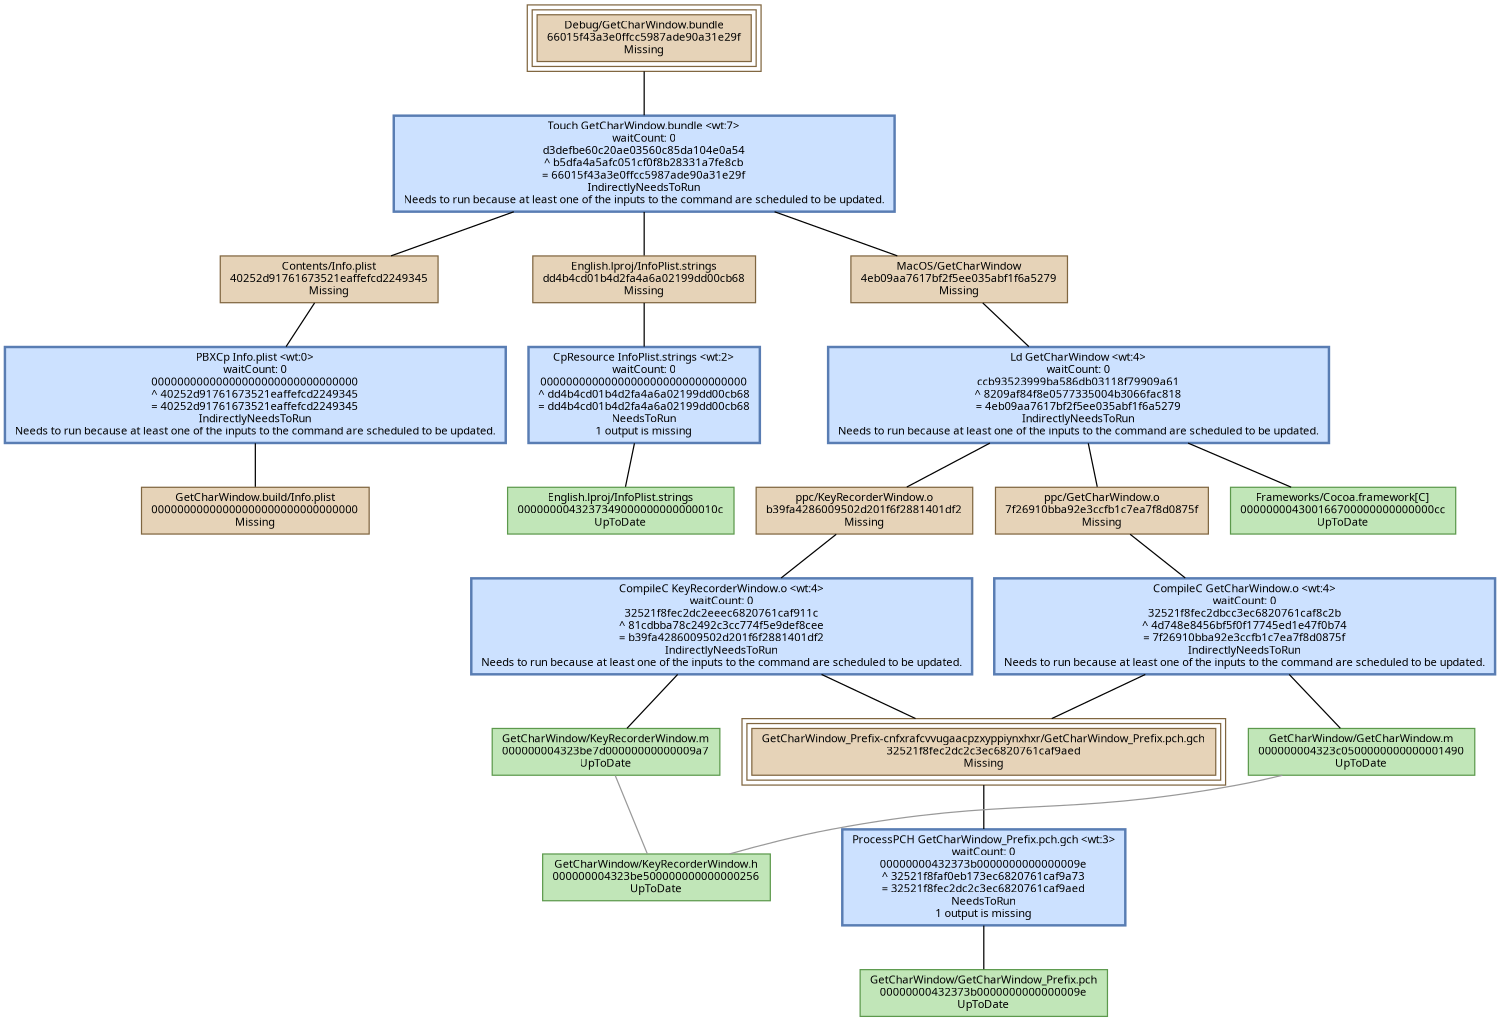 digraph GetCharWindow {
   size = "10.000000,8.500000";
   concentrate = false;

   node [ shape = box, style = filled, color = "0.3 0.5 0.6", fillcolor = "0.3 0.2 0.9", fontname = "Monaco", fontsize = "9" ];
   n00001 [ label = "Debug/GetCharWindow.bundle\n66015f43a3e0ffcc5987ade90a31e29f\nMissing", color = "0.1 0.5 0.5", fillcolor = "0.1 0.2 0.9", peripheries = 3 ];
   n00002 [ label = "Contents/Info.plist\n40252d91761673521eaffefcd2249345\nMissing", color = "0.1 0.5 0.5", fillcolor = "0.1 0.2 0.9" ];
   n00003 [ label = "GetCharWindow.build/Info.plist\n00000000000000000000000000000000\nMissing", color = "0.1 0.5 0.5", fillcolor = "0.1 0.2 0.9" ];
   n00004 [ label = "English.lproj/InfoPlist.strings\ndd4b4cd01b4d2fa4a6a02199dd00cb68\nMissing", color = "0.1 0.5 0.5", fillcolor = "0.1 0.2 0.9" ];
   n00005 [ label = "English.lproj/InfoPlist.strings\n0000000043237349000000000000010c\nUpToDate" ];
   n00006 [ label = "ppc/KeyRecorderWindow.o\nb39fa4286009502d201f6f2881401df2\nMissing", color = "0.1 0.5 0.5", fillcolor = "0.1 0.2 0.9" ];
   n00007 [ label = "GetCharWindow/GetCharWindow_Prefix.pch\n00000000432373b0000000000000009e\nUpToDate" ];
   n00008 [ label = "GetCharWindow_Prefix-cnfxrafcvvugaacpzxyppiynxhxr/GetCharWindow_Prefix.pch.gch\n32521f8fec2dc2c3ec6820761caf9aed\nMissing", color = "0.1 0.5 0.5", fillcolor = "0.1 0.2 0.9", peripheries = 3 ];
   n00009 [ label = "GetCharWindow/KeyRecorderWindow.m\n000000004323be7d00000000000009a7\nUpToDate" ];
   n00010 [ label = "ppc/GetCharWindow.o\n7f26910bba92e3ccfb1c7ea7f8d0875f\nMissing", color = "0.1 0.5 0.5", fillcolor = "0.1 0.2 0.9" ];
   n00011 [ label = "GetCharWindow/GetCharWindow.m\n000000004323c0500000000000001490\nUpToDate" ];
   n00012 [ label = "MacOS/GetCharWindow\n4eb09aa7617bf2f5ee035abf1f6a5279\nMissing", color = "0.1 0.5 0.5", fillcolor = "0.1 0.2 0.9" ];
   n00013 [ label = "Frameworks/Cocoa.framework[C]\n000000004300166700000000000000cc\nUpToDate" ];
   n00014 [ label = "GetCharWindow/KeyRecorderWindow.h\n000000004323be500000000000000256\nUpToDate" ];

   node [ shape = box, style = "filled,bold", color = "0.7 0.5 0.7", fillcolor = "0.7 0.2 1.0", fontname = "Monaco", fontsize = "9" ];
   c00001 [ label = "PBXCp Info.plist <wt:0>\nwaitCount: 0\n00000000000000000000000000000000\n^ 40252d91761673521eaffefcd2249345\n= 40252d91761673521eaffefcd2249345\nIndirectlyNeedsToRun\nNeeds to run because at least one of the inputs to the command are scheduled to be updated.", color = "0.6 0.5 0.7", fillcolor = "0.6 0.2 1.0" ];
   c00002 [ label = "CpResource InfoPlist.strings <wt:2>\nwaitCount: 0\n00000000000000000000000000000000\n^ dd4b4cd01b4d2fa4a6a02199dd00cb68\n= dd4b4cd01b4d2fa4a6a02199dd00cb68\nNeedsToRun\n1 output is missing", color = "0.6 0.5 0.7", fillcolor = "0.6 0.2 1.0" ];
   c00003 [ label = "CompileC KeyRecorderWindow.o <wt:4>\nwaitCount: 0\n32521f8fec2dc2eeec6820761caf911c\n^ 81cdbba78c2492c3cc774f5e9def8cee\n= b39fa4286009502d201f6f2881401df2\nIndirectlyNeedsToRun\nNeeds to run because at least one of the inputs to the command are scheduled to be updated.", color = "0.6 0.5 0.7", fillcolor = "0.6 0.2 1.0" ];
   c00004 [ label = "ProcessPCH GetCharWindow_Prefix.pch.gch <wt:3>\nwaitCount: 0\n00000000432373b0000000000000009e\n^ 32521f8faf0eb173ec6820761caf9a73\n= 32521f8fec2dc2c3ec6820761caf9aed\nNeedsToRun\n1 output is missing", color = "0.6 0.5 0.7", fillcolor = "0.6 0.2 1.0" ];
   c00005 [ label = "CompileC GetCharWindow.o <wt:4>\nwaitCount: 0\n32521f8fec2dbcc3ec6820761caf8c2b\n^ 4d748e8456bf5f0f17745ed1e47f0b74\n= 7f26910bba92e3ccfb1c7ea7f8d0875f\nIndirectlyNeedsToRun\nNeeds to run because at least one of the inputs to the command are scheduled to be updated.", color = "0.6 0.5 0.7", fillcolor = "0.6 0.2 1.0" ];
   c00006 [ label = "Ld GetCharWindow <wt:4>\nwaitCount: 0\nccb93523999ba586db03118f79909a61\n^ 8209af84f8e0577335004b3066fac818\n= 4eb09aa7617bf2f5ee035abf1f6a5279\nIndirectlyNeedsToRun\nNeeds to run because at least one of the inputs to the command are scheduled to be updated.", color = "0.6 0.5 0.7", fillcolor = "0.6 0.2 1.0" ];
   c00007 [ label = "Touch GetCharWindow.bundle <wt:7>\nwaitCount: 0\nd3defbe60c20ae03560c85da104e0a54\n^ b5dfa4a5afc051cf0f8b28331a7fe8cb\n= 66015f43a3e0ffcc5987ade90a31e29f\nIndirectlyNeedsToRun\nNeeds to run because at least one of the inputs to the command are scheduled to be updated.", color = "0.6 0.5 0.7", fillcolor = "0.6 0.2 1.0" ];

   edge [ style = solid, color = black, arrowhead = none, arrowtail = normal ];
   n00001 -> { c00007 };
   n00002 -> { c00001 };
   n00004 -> { c00002 };
   n00006 -> { c00003 };
   n00008 -> { c00004 };
   n00010 -> { c00005 };
   n00012 -> { c00006 };
   c00001 -> { n00003 };
   c00002 -> { n00005 n00005 };
   c00003 -> { n00008 n00009 };
   c00004 -> { n00007 };
   c00005 -> { n00008 n00011 };
   c00006 -> { n00006 n00010 n00013 };
   c00007 -> { n00002 n00004 n00012 };

   edge [ style = solid, color = gray60, arrowhead = none, arrowtail = normal ];
   n00009 -> { n00014 };
   n00011 -> { n00014 };
}
